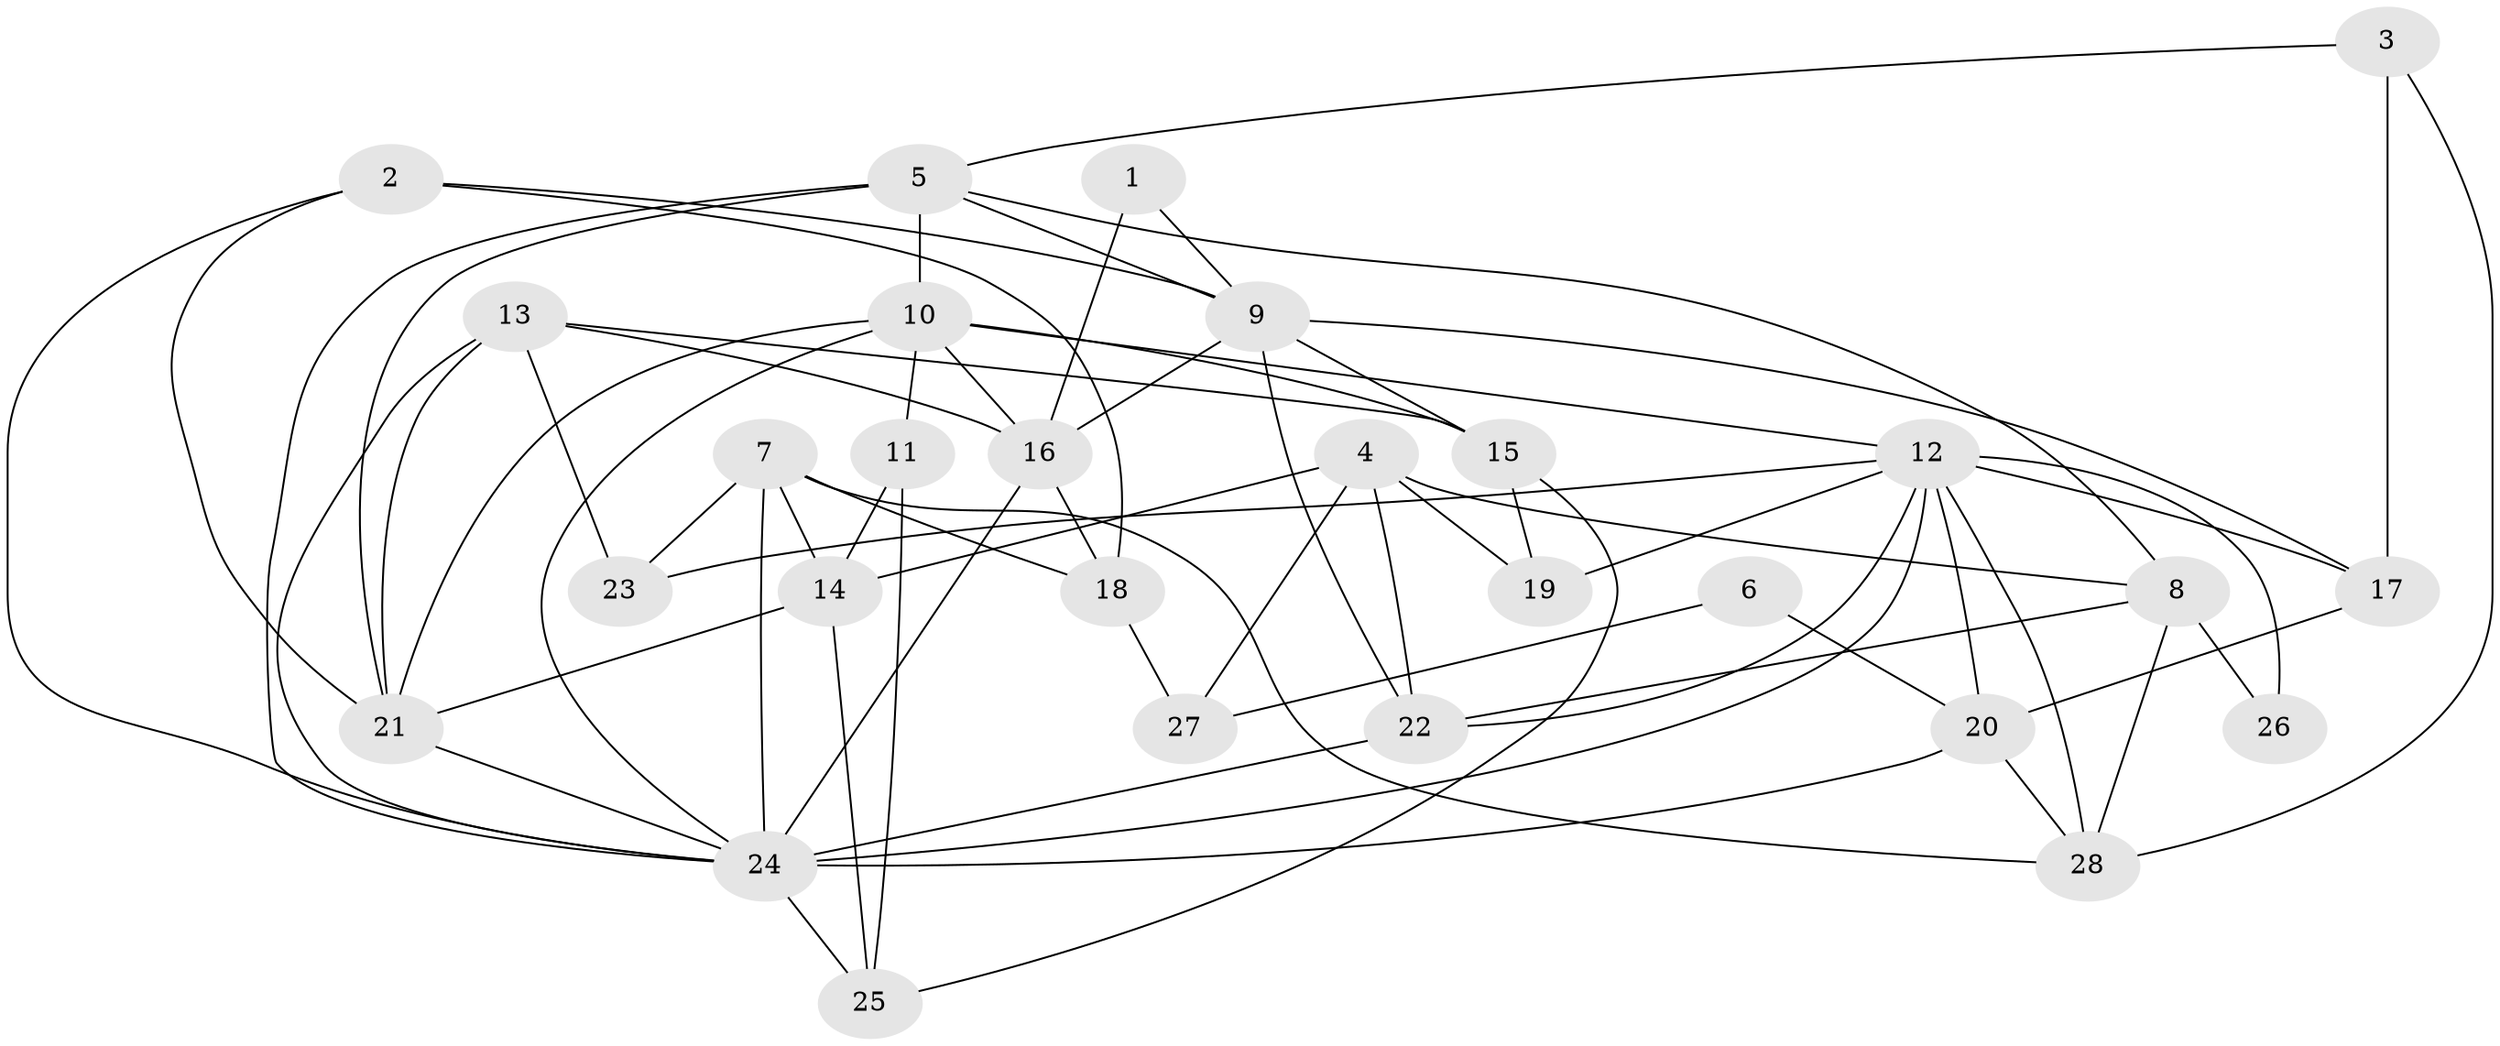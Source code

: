 // original degree distribution, {5: 0.25, 2: 0.16071428571428573, 3: 0.17857142857142858, 7: 0.03571428571428571, 6: 0.03571428571428571, 4: 0.32142857142857145, 8: 0.017857142857142856}
// Generated by graph-tools (version 1.1) at 2025/02/03/09/25 03:02:09]
// undirected, 28 vertices, 67 edges
graph export_dot {
graph [start="1"]
  node [color=gray90,style=filled];
  1;
  2;
  3;
  4;
  5;
  6;
  7;
  8;
  9;
  10;
  11;
  12;
  13;
  14;
  15;
  16;
  17;
  18;
  19;
  20;
  21;
  22;
  23;
  24;
  25;
  26;
  27;
  28;
  1 -- 9 [weight=1.0];
  1 -- 16 [weight=1.0];
  2 -- 9 [weight=1.0];
  2 -- 18 [weight=1.0];
  2 -- 21 [weight=1.0];
  2 -- 24 [weight=1.0];
  3 -- 5 [weight=1.0];
  3 -- 17 [weight=1.0];
  3 -- 28 [weight=1.0];
  4 -- 8 [weight=1.0];
  4 -- 14 [weight=2.0];
  4 -- 19 [weight=1.0];
  4 -- 22 [weight=1.0];
  4 -- 27 [weight=2.0];
  5 -- 8 [weight=1.0];
  5 -- 9 [weight=1.0];
  5 -- 10 [weight=1.0];
  5 -- 21 [weight=1.0];
  5 -- 24 [weight=2.0];
  6 -- 20 [weight=1.0];
  6 -- 27 [weight=1.0];
  7 -- 14 [weight=1.0];
  7 -- 18 [weight=1.0];
  7 -- 23 [weight=1.0];
  7 -- 24 [weight=1.0];
  7 -- 28 [weight=1.0];
  8 -- 22 [weight=1.0];
  8 -- 26 [weight=1.0];
  8 -- 28 [weight=1.0];
  9 -- 15 [weight=2.0];
  9 -- 16 [weight=1.0];
  9 -- 17 [weight=1.0];
  9 -- 22 [weight=1.0];
  10 -- 11 [weight=2.0];
  10 -- 12 [weight=1.0];
  10 -- 15 [weight=1.0];
  10 -- 16 [weight=2.0];
  10 -- 21 [weight=1.0];
  10 -- 24 [weight=1.0];
  11 -- 14 [weight=1.0];
  11 -- 25 [weight=1.0];
  12 -- 17 [weight=1.0];
  12 -- 19 [weight=2.0];
  12 -- 20 [weight=2.0];
  12 -- 22 [weight=1.0];
  12 -- 23 [weight=1.0];
  12 -- 24 [weight=1.0];
  12 -- 26 [weight=1.0];
  12 -- 28 [weight=1.0];
  13 -- 15 [weight=1.0];
  13 -- 16 [weight=1.0];
  13 -- 21 [weight=1.0];
  13 -- 23 [weight=1.0];
  13 -- 24 [weight=1.0];
  14 -- 21 [weight=1.0];
  14 -- 25 [weight=1.0];
  15 -- 19 [weight=1.0];
  15 -- 25 [weight=1.0];
  16 -- 18 [weight=1.0];
  16 -- 24 [weight=1.0];
  17 -- 20 [weight=1.0];
  18 -- 27 [weight=1.0];
  20 -- 24 [weight=2.0];
  20 -- 28 [weight=1.0];
  21 -- 24 [weight=1.0];
  22 -- 24 [weight=2.0];
  24 -- 25 [weight=2.0];
}
